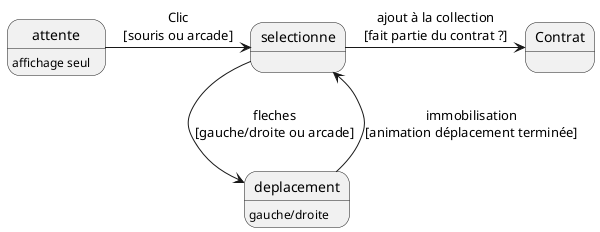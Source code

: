 @startuml "État des bandes"
state attente : affichage seul
state selectionne
state deplacement : gauche/droite
state Contrat

attente -> selectionne : Clic\n[souris ou arcade]
selectionne -> deplacement : fleches\n[gauche/droite ou arcade]
deplacement --> selectionne :immobilisation\n[animation déplacement terminée]
selectionne -> Contrat :ajout à la collection\n[fait partie du contrat ?]
@enduml